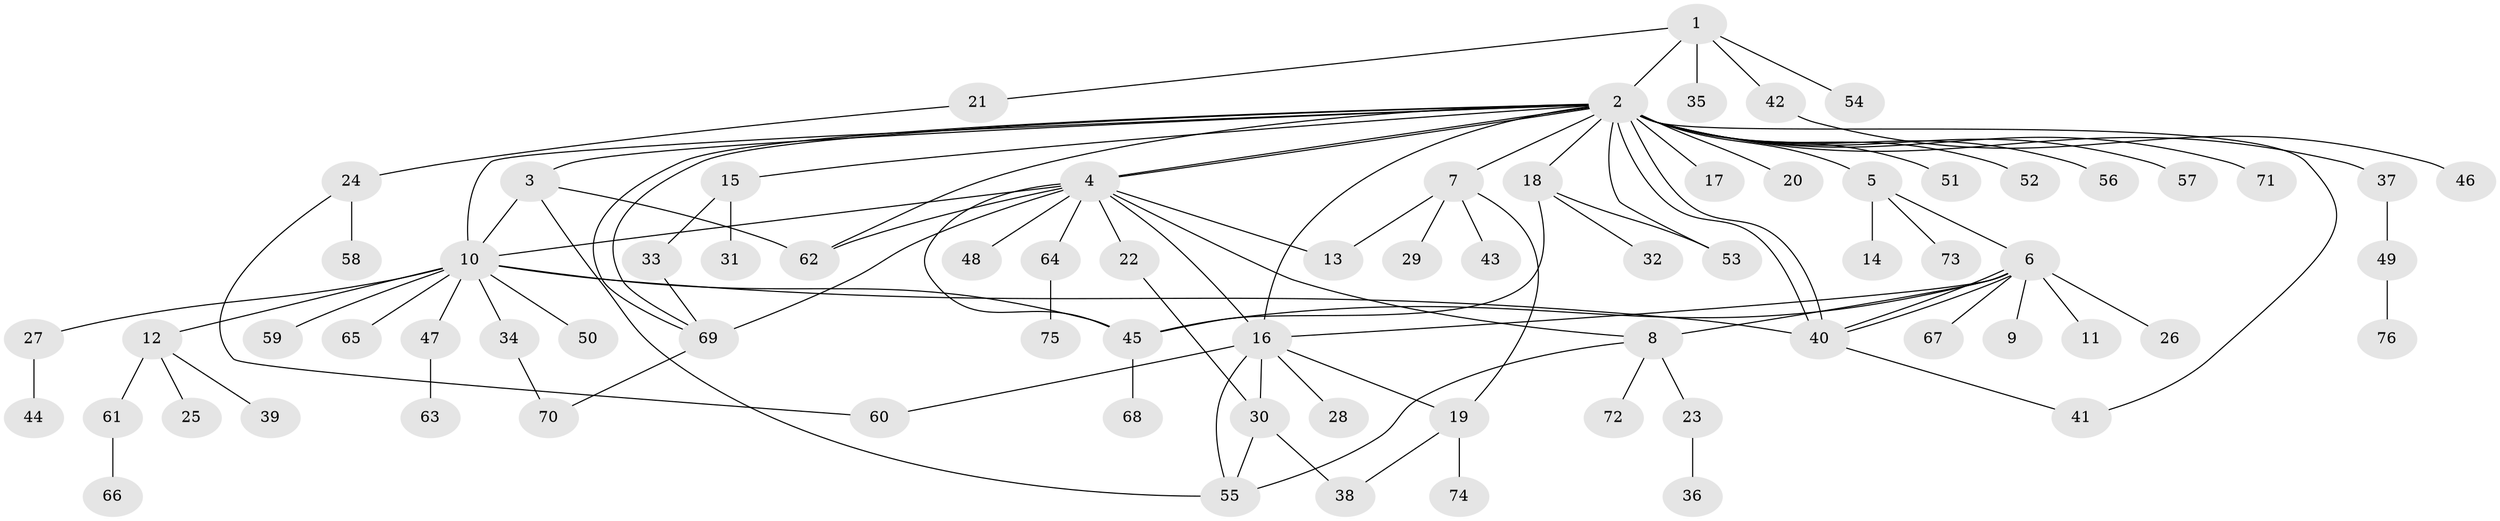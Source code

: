 // coarse degree distribution, {1: 0.8181818181818182, 3: 0.045454545454545456, 2: 0.09090909090909091, 17: 0.045454545454545456}
// Generated by graph-tools (version 1.1) at 2025/50/03/04/25 21:50:19]
// undirected, 76 vertices, 104 edges
graph export_dot {
graph [start="1"]
  node [color=gray90,style=filled];
  1;
  2;
  3;
  4;
  5;
  6;
  7;
  8;
  9;
  10;
  11;
  12;
  13;
  14;
  15;
  16;
  17;
  18;
  19;
  20;
  21;
  22;
  23;
  24;
  25;
  26;
  27;
  28;
  29;
  30;
  31;
  32;
  33;
  34;
  35;
  36;
  37;
  38;
  39;
  40;
  41;
  42;
  43;
  44;
  45;
  46;
  47;
  48;
  49;
  50;
  51;
  52;
  53;
  54;
  55;
  56;
  57;
  58;
  59;
  60;
  61;
  62;
  63;
  64;
  65;
  66;
  67;
  68;
  69;
  70;
  71;
  72;
  73;
  74;
  75;
  76;
  1 -- 2;
  1 -- 21;
  1 -- 35;
  1 -- 42;
  1 -- 54;
  2 -- 3;
  2 -- 4;
  2 -- 4;
  2 -- 5;
  2 -- 7;
  2 -- 10;
  2 -- 15;
  2 -- 16;
  2 -- 17;
  2 -- 18;
  2 -- 20;
  2 -- 37;
  2 -- 40;
  2 -- 40;
  2 -- 41;
  2 -- 51;
  2 -- 52;
  2 -- 53;
  2 -- 56;
  2 -- 57;
  2 -- 62;
  2 -- 69;
  2 -- 69;
  2 -- 71;
  3 -- 10;
  3 -- 55;
  3 -- 62;
  4 -- 8;
  4 -- 10;
  4 -- 13;
  4 -- 16;
  4 -- 22;
  4 -- 45;
  4 -- 48;
  4 -- 62;
  4 -- 64;
  4 -- 69;
  5 -- 6;
  5 -- 14;
  5 -- 73;
  6 -- 8;
  6 -- 9;
  6 -- 11;
  6 -- 16;
  6 -- 26;
  6 -- 40;
  6 -- 40;
  6 -- 45;
  6 -- 67;
  7 -- 13;
  7 -- 19;
  7 -- 29;
  7 -- 43;
  8 -- 23;
  8 -- 55;
  8 -- 72;
  10 -- 12;
  10 -- 27;
  10 -- 34;
  10 -- 40;
  10 -- 45;
  10 -- 47;
  10 -- 50;
  10 -- 59;
  10 -- 65;
  12 -- 25;
  12 -- 39;
  12 -- 61;
  15 -- 31;
  15 -- 33;
  16 -- 19;
  16 -- 28;
  16 -- 30;
  16 -- 55;
  16 -- 60;
  18 -- 32;
  18 -- 45;
  18 -- 53;
  19 -- 38;
  19 -- 74;
  21 -- 24;
  22 -- 30;
  23 -- 36;
  24 -- 58;
  24 -- 60;
  27 -- 44;
  30 -- 38;
  30 -- 55;
  33 -- 69;
  34 -- 70;
  37 -- 49;
  40 -- 41;
  42 -- 46;
  45 -- 68;
  47 -- 63;
  49 -- 76;
  61 -- 66;
  64 -- 75;
  69 -- 70;
}
